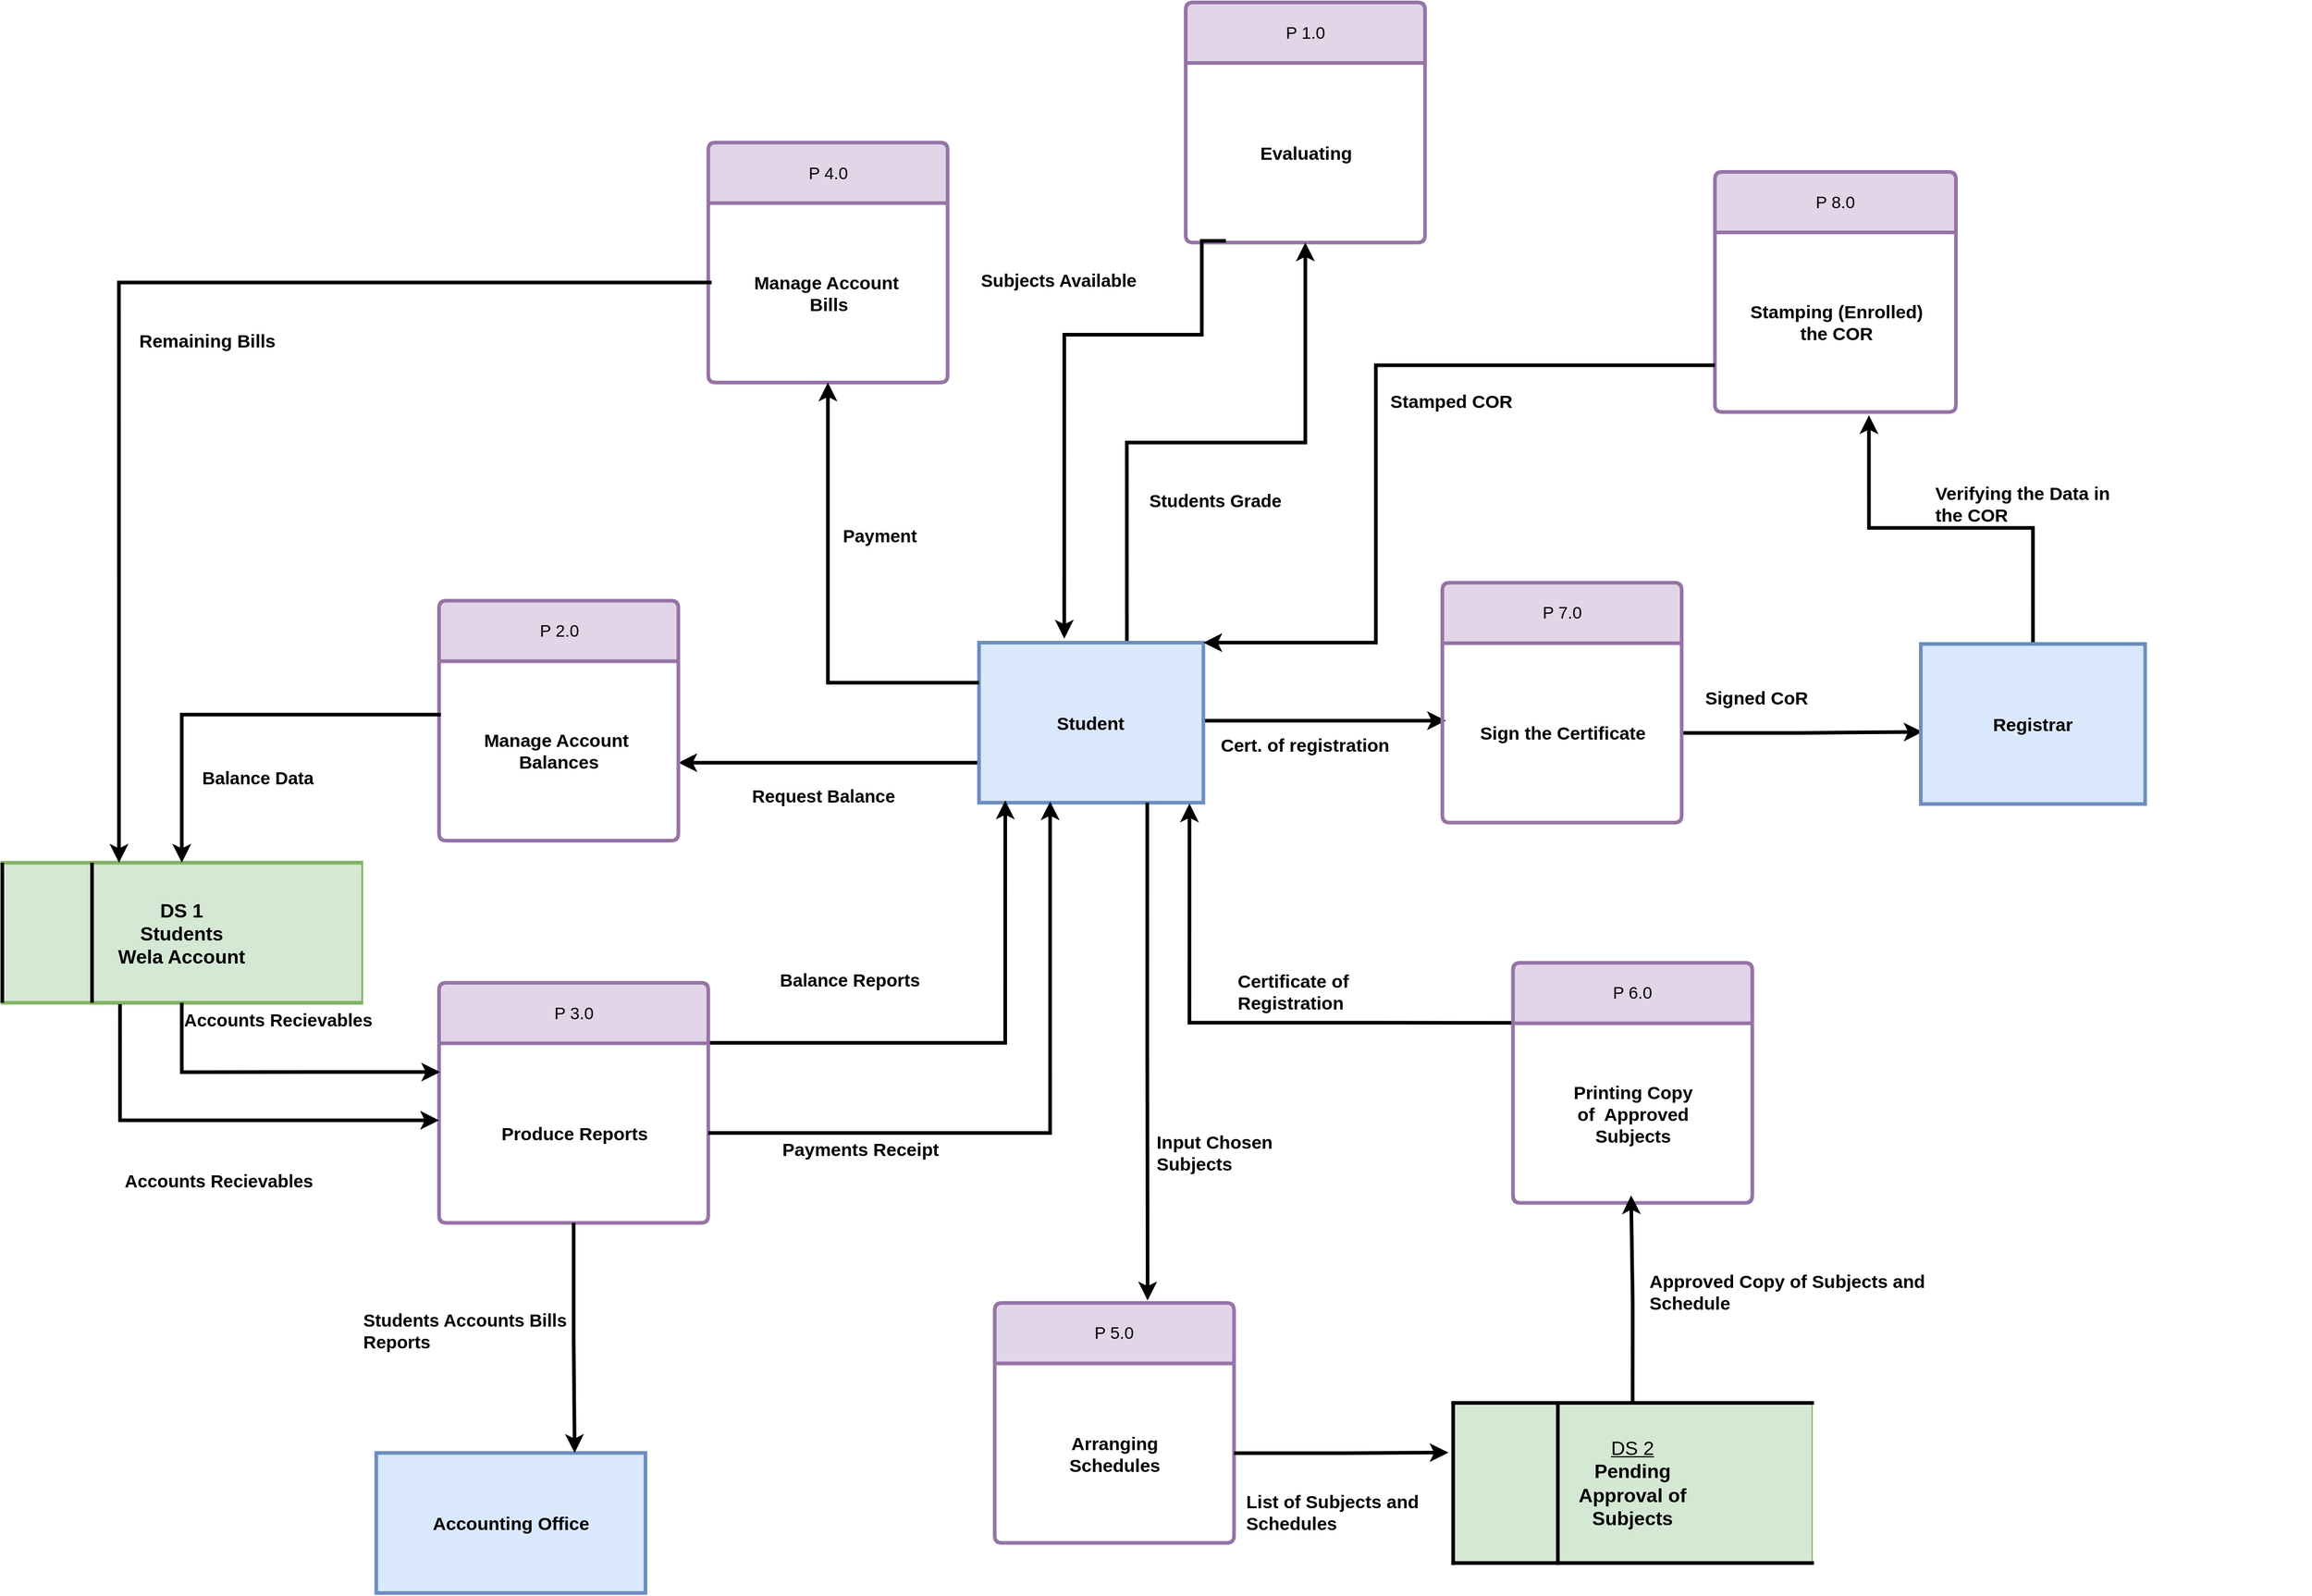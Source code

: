 <mxfile version="21.7.5" type="device">
  <diagram name="Page-1" id="HWuAZYa7vLfO5rIsiy_T">
    <mxGraphModel dx="3900" dy="2295" grid="1" gridSize="10" guides="1" tooltips="1" connect="1" arrows="1" fold="1" page="1" pageScale="1" pageWidth="850" pageHeight="1100" background="none" math="0" shadow="0">
      <root>
        <mxCell id="0" />
        <mxCell id="1" parent="0" />
        <mxCell id="aCHUNYjd5ONpfvqQWO-F-50" value="" style="group;strokeWidth=4;" vertex="1" connectable="0" parent="1">
          <mxGeometry x="-1160" y="-720" width="1811.795" height="1314" as="geometry" />
        </mxCell>
        <mxCell id="ft1NnIo1mKDG3LehBfM9-3" value="P 1.0" style="swimlane;childLayout=stackLayout;horizontal=1;startSize=50;horizontalStack=0;rounded=1;fontSize=14;fontStyle=0;strokeWidth=3;resizeParent=0;resizeLast=1;shadow=0;dashed=0;align=center;arcSize=4;whiteSpace=wrap;html=1;fillColor=#e1d5e7;strokeColor=#9673a6;" parent="aCHUNYjd5ONpfvqQWO-F-50" vertex="1">
          <mxGeometry x="883.038" width="197.603" height="198.34" as="geometry">
            <mxRectangle x="70" y="100" width="80" height="50" as="alternateBounds" />
          </mxGeometry>
        </mxCell>
        <mxCell id="ft1NnIo1mKDG3LehBfM9-15" value="&lt;b&gt;&lt;font style=&quot;font-size: 15px;&quot;&gt;Evaluating&lt;/font&gt;&lt;/b&gt;&lt;span id=&quot;docs-internal-guid-b16e1cdb-7fff-e0be-6e62-8dd086bc350d&quot;&gt;&lt;/span&gt;&lt;span id=&quot;docs-internal-guid-b16e1cdb-7fff-e0be-6e62-8dd086bc350d&quot;&gt;&lt;/span&gt;" style="text;html=1;align=center;verticalAlign=middle;resizable=0;points=[];autosize=1;" parent="ft1NnIo1mKDG3LehBfM9-3" vertex="1">
          <mxGeometry y="50" width="197.603" height="148.34" as="geometry" />
        </mxCell>
        <mxCell id="ft1NnIo1mKDG3LehBfM9-16" style="edgeStyle=orthogonalEdgeStyle;rounded=0;orthogonalLoop=1;jettySize=auto;html=1;strokeWidth=3;exitX=0.659;exitY=0.004;exitDx=0;exitDy=0;exitPerimeter=0;" parent="aCHUNYjd5ONpfvqQWO-F-50" source="ft1NnIo1mKDG3LehBfM9-4" target="ft1NnIo1mKDG3LehBfM9-15" edge="1">
          <mxGeometry relative="1" as="geometry" />
        </mxCell>
        <mxCell id="aCHUNYjd5ONpfvqQWO-F-174" style="edgeStyle=orthogonalEdgeStyle;rounded=0;orthogonalLoop=1;jettySize=auto;html=1;entryX=0.007;entryY=0.557;entryDx=0;entryDy=0;entryPerimeter=0;strokeWidth=3;" edge="1" parent="aCHUNYjd5ONpfvqQWO-F-50" source="aCHUNYjd5ONpfvqQWO-F-54">
          <mxGeometry relative="1" as="geometry">
            <mxPoint x="1491.379" y="602.626" as="targetPoint" />
          </mxGeometry>
        </mxCell>
        <mxCell id="aCHUNYjd5ONpfvqQWO-F-173" value="" style="group" vertex="1" connectable="0" parent="aCHUNYjd5ONpfvqQWO-F-50">
          <mxGeometry x="-20" y="115.698" width="1539.006" height="1198.302" as="geometry" />
        </mxCell>
        <mxCell id="aCHUNYjd5ONpfvqQWO-F-23" style="edgeStyle=orthogonalEdgeStyle;rounded=0;orthogonalLoop=1;jettySize=auto;html=1;exitX=0;exitY=0.75;exitDx=0;exitDy=0;strokeWidth=3;" edge="1" parent="aCHUNYjd5ONpfvqQWO-F-173" source="ft1NnIo1mKDG3LehBfM9-4">
          <mxGeometry relative="1" as="geometry">
            <mxPoint x="484.127" y="512.377" as="targetPoint" />
          </mxGeometry>
        </mxCell>
        <mxCell id="aCHUNYjd5ONpfvqQWO-F-51" style="edgeStyle=orthogonalEdgeStyle;rounded=0;orthogonalLoop=1;jettySize=auto;html=1;strokeWidth=3;exitX=0.988;exitY=0.488;exitDx=0;exitDy=0;exitPerimeter=0;" edge="1" parent="aCHUNYjd5ONpfvqQWO-F-173" source="ft1NnIo1mKDG3LehBfM9-4">
          <mxGeometry relative="1" as="geometry">
            <mxPoint x="925.076" y="477.721" as="sourcePoint" />
            <mxPoint x="1117.881" y="477.721" as="targetPoint" />
          </mxGeometry>
        </mxCell>
        <mxCell id="ft1NnIo1mKDG3LehBfM9-4" value="&lt;b&gt;&lt;font style=&quot;font-size: 15px;&quot;&gt;Student&lt;/font&gt;&lt;/b&gt;" style="rounded=0;whiteSpace=wrap;html=1;strokeWidth=3;fillColor=#dae8fc;strokeColor=#6c8ebf;" parent="aCHUNYjd5ONpfvqQWO-F-173" vertex="1">
          <mxGeometry x="732.366" y="413.208" width="185.253" height="132.226" as="geometry" />
        </mxCell>
        <mxCell id="ft1NnIo1mKDG3LehBfM9-17" value="&lt;b style=&quot;font-weight:normal;&quot; id=&quot;docs-internal-guid-39375290-7fff-3938-4612-e801096b2502&quot;&gt;&lt;span style=&quot;font-size: 11pt; font-family: Arial, sans-serif; color: rgb(0, 0, 0); background-color: transparent; font-weight: 700; font-style: normal; font-variant: normal; text-decoration: none; vertical-align: baseline;&quot;&gt;Students Grade&lt;/span&gt;&lt;/b&gt;" style="text;whiteSpace=wrap;html=1;" parent="aCHUNYjd5ONpfvqQWO-F-173" vertex="1">
          <mxGeometry x="870.688" y="280.981" width="172.903" height="47.932" as="geometry" />
        </mxCell>
        <mxCell id="aCHUNYjd5ONpfvqQWO-F-38" style="edgeStyle=orthogonalEdgeStyle;rounded=0;orthogonalLoop=1;jettySize=auto;html=1;entryX=0.38;entryY=-0.025;entryDx=0;entryDy=0;entryPerimeter=0;strokeWidth=3;exitX=0.168;exitY=0.991;exitDx=0;exitDy=0;exitPerimeter=0;" edge="1" parent="aCHUNYjd5ONpfvqQWO-F-173" source="ft1NnIo1mKDG3LehBfM9-15" target="ft1NnIo1mKDG3LehBfM9-4">
          <mxGeometry relative="1" as="geometry">
            <mxPoint x="802.762" y="380.151" as="targetPoint" />
            <mxPoint x="919.233" y="89.879" as="sourcePoint" />
            <Array as="points">
              <mxPoint x="916.312" y="158.758" />
              <mxPoint x="802.382" y="158.758" />
            </Array>
          </mxGeometry>
        </mxCell>
        <mxCell id="ft1NnIo1mKDG3LehBfM9-21" value="&lt;b style=&quot;font-weight:normal;&quot; id=&quot;docs-internal-guid-5a6dc2d1-7fff-d2d0-395e-1e1ae18f7ee9&quot;&gt;&lt;span style=&quot;font-size: 11pt; font-family: Arial, sans-serif; color: rgb(0, 0, 0); background-color: transparent; font-weight: 700; font-style: normal; font-variant: normal; text-decoration: none; vertical-align: baseline;&quot;&gt;Subjects Available&lt;/span&gt;&lt;/b&gt;" style="text;whiteSpace=wrap;html=1;" parent="aCHUNYjd5ONpfvqQWO-F-173" vertex="1">
          <mxGeometry x="732.368" y="99.173" width="144.02" height="28.855" as="geometry" />
        </mxCell>
        <mxCell id="ft1NnIo1mKDG3LehBfM9-22" value="P 2.0" style="swimlane;childLayout=stackLayout;horizontal=1;startSize=50;horizontalStack=0;rounded=1;fontSize=14;fontStyle=0;strokeWidth=3;resizeParent=0;resizeLast=1;shadow=0;dashed=0;align=center;arcSize=4;whiteSpace=wrap;html=1;fillColor=#e1d5e7;strokeColor=#9673a6;" parent="aCHUNYjd5ONpfvqQWO-F-173" vertex="1">
          <mxGeometry x="286.524" y="378.498" width="197.603" height="198.34" as="geometry">
            <mxRectangle x="70" y="100" width="80" height="50" as="alternateBounds" />
          </mxGeometry>
        </mxCell>
        <mxCell id="ft1NnIo1mKDG3LehBfM9-23" value="&lt;span style=&quot;font-size: 15px;&quot;&gt;&lt;b&gt;Manage Account&amp;nbsp;&lt;br&gt;Balances&lt;br&gt;&lt;/b&gt;&lt;/span&gt;" style="text;html=1;align=center;verticalAlign=middle;resizable=0;points=[];autosize=1;strokeColor=none;fillColor=none;" parent="ft1NnIo1mKDG3LehBfM9-22" vertex="1">
          <mxGeometry y="50" width="197.603" height="148.34" as="geometry" />
        </mxCell>
        <mxCell id="aCHUNYjd5ONpfvqQWO-F-26" style="edgeStyle=orthogonalEdgeStyle;rounded=0;orthogonalLoop=1;jettySize=auto;html=1;exitX=1;exitY=0.25;exitDx=0;exitDy=0;entryX=0.117;entryY=0.986;entryDx=0;entryDy=0;entryPerimeter=0;strokeWidth=3;" edge="1" parent="aCHUNYjd5ONpfvqQWO-F-173" source="ft1NnIo1mKDG3LehBfM9-29" target="ft1NnIo1mKDG3LehBfM9-4">
          <mxGeometry relative="1" as="geometry" />
        </mxCell>
        <mxCell id="ft1NnIo1mKDG3LehBfM9-29" value="P 3.0" style="swimlane;childLayout=stackLayout;horizontal=1;startSize=50;horizontalStack=0;rounded=1;fontSize=14;fontStyle=0;strokeWidth=3;resizeParent=0;resizeLast=1;shadow=0;dashed=0;align=center;arcSize=4;whiteSpace=wrap;html=1;fillColor=#e1d5e7;strokeColor=#9673a6;" parent="aCHUNYjd5ONpfvqQWO-F-173" vertex="1">
          <mxGeometry x="286.524" y="694.189" width="222.303" height="198.34" as="geometry">
            <mxRectangle x="70" y="100" width="80" height="50" as="alternateBounds" />
          </mxGeometry>
        </mxCell>
        <mxCell id="ft1NnIo1mKDG3LehBfM9-30" value="&lt;span style=&quot;font-size: 15px;&quot;&gt;&lt;b&gt;Produce Reports&lt;/b&gt;&lt;/span&gt;" style="text;html=1;align=center;verticalAlign=middle;resizable=0;points=[];autosize=1;strokeColor=none;fillColor=none;" parent="ft1NnIo1mKDG3LehBfM9-29" vertex="1">
          <mxGeometry y="50" width="222.303" height="148.34" as="geometry" />
        </mxCell>
        <mxCell id="ft1NnIo1mKDG3LehBfM9-32" style="edgeStyle=orthogonalEdgeStyle;rounded=0;orthogonalLoop=1;jettySize=auto;html=1;strokeWidth=3;entryX=0.317;entryY=0.992;entryDx=0;entryDy=0;entryPerimeter=0;" parent="aCHUNYjd5ONpfvqQWO-F-173" source="ft1NnIo1mKDG3LehBfM9-30" target="ft1NnIo1mKDG3LehBfM9-4" edge="1">
          <mxGeometry relative="1" as="geometry" />
        </mxCell>
        <mxCell id="ft1NnIo1mKDG3LehBfM9-33" value="&lt;b style=&quot;font-weight:normal;&quot; id=&quot;docs-internal-guid-5a6dc2d1-7fff-d2d0-395e-1e1ae18f7ee9&quot;&gt;&lt;span style=&quot;font-size: 11pt; font-family: Arial, sans-serif; color: rgb(0, 0, 0); background-color: transparent; font-weight: 700; font-style: normal; font-variant: normal; text-decoration: none; vertical-align: baseline;&quot;&gt;Request Balance&lt;/span&gt;&lt;/b&gt;" style="text;whiteSpace=wrap;html=1;rotation=0;" parent="aCHUNYjd5ONpfvqQWO-F-173" vertex="1">
          <mxGeometry x="543.408" y="525.6" width="197.603" height="66.113" as="geometry" />
        </mxCell>
        <mxCell id="ft1NnIo1mKDG3LehBfM9-34" value="" style="group;strokeWidth=3;fillColor=#d5e8d4;strokeColor=#82b366;" parent="aCHUNYjd5ONpfvqQWO-F-173" vertex="1" connectable="0">
          <mxGeometry y="595.019" width="222.303" height="115.698" as="geometry" />
        </mxCell>
        <mxCell id="ft1NnIo1mKDG3LehBfM9-35" value="&lt;span style=&quot;font-size: 16px;&quot;&gt;&lt;b&gt;DS 1&lt;br&gt;Students&lt;br&gt;Wela Account&lt;br&gt;&lt;/b&gt;&lt;/span&gt;" style="shape=partialRectangle;whiteSpace=wrap;html=1;left=0;right=0;fillColor=#d5e8d4;strokeWidth=3;strokeColor=#82b366;" parent="ft1NnIo1mKDG3LehBfM9-34" vertex="1">
          <mxGeometry x="-74.101" width="296.404" height="115.698" as="geometry" />
        </mxCell>
        <mxCell id="ft1NnIo1mKDG3LehBfM9-36" value="" style="endArrow=none;html=1;rounded=0;exitX=0.25;exitY=1;exitDx=0;exitDy=0;entryX=0.25;entryY=0;entryDx=0;entryDy=0;strokeWidth=3;" parent="ft1NnIo1mKDG3LehBfM9-34" source="ft1NnIo1mKDG3LehBfM9-35" target="ft1NnIo1mKDG3LehBfM9-35" edge="1">
          <mxGeometry width="50" height="50" relative="1" as="geometry">
            <mxPoint x="231.566" y="173.547" as="sourcePoint" />
            <mxPoint x="324.192" y="49.585" as="targetPoint" />
          </mxGeometry>
        </mxCell>
        <mxCell id="ft1NnIo1mKDG3LehBfM9-37" value="" style="endArrow=none;html=1;rounded=0;exitX=0;exitY=1;exitDx=0;exitDy=0;entryX=0;entryY=0;entryDx=0;entryDy=0;strokeWidth=3;" parent="ft1NnIo1mKDG3LehBfM9-34" source="ft1NnIo1mKDG3LehBfM9-35" target="ft1NnIo1mKDG3LehBfM9-35" edge="1">
          <mxGeometry width="50" height="50" relative="1" as="geometry">
            <mxPoint x="74.101" y="173.547" as="sourcePoint" />
            <mxPoint x="74.101" y="24.792" as="targetPoint" />
          </mxGeometry>
        </mxCell>
        <mxCell id="ft1NnIo1mKDG3LehBfM9-31" style="edgeStyle=orthogonalEdgeStyle;rounded=0;orthogonalLoop=1;jettySize=auto;html=1;exitX=0.328;exitY=1.01;exitDx=0;exitDy=0;strokeWidth=3;entryX=0;entryY=0.429;entryDx=0;entryDy=0;entryPerimeter=0;exitPerimeter=0;" parent="aCHUNYjd5ONpfvqQWO-F-173" source="ft1NnIo1mKDG3LehBfM9-35" target="ft1NnIo1mKDG3LehBfM9-30" edge="1">
          <mxGeometry relative="1" as="geometry">
            <mxPoint x="175.373" y="834.679" as="targetPoint" />
            <Array as="points">
              <mxPoint x="23" y="808" />
            </Array>
          </mxGeometry>
        </mxCell>
        <mxCell id="aCHUNYjd5ONpfvqQWO-F-25" style="edgeStyle=orthogonalEdgeStyle;rounded=0;orthogonalLoop=1;jettySize=auto;html=1;entryX=0.5;entryY=0;entryDx=0;entryDy=0;strokeWidth=3;exitX=0.008;exitY=0.298;exitDx=0;exitDy=0;exitPerimeter=0;" edge="1" parent="aCHUNYjd5ONpfvqQWO-F-173" source="ft1NnIo1mKDG3LehBfM9-23" target="ft1NnIo1mKDG3LehBfM9-35">
          <mxGeometry relative="1" as="geometry">
            <mxPoint x="284.054" y="495.849" as="sourcePoint" />
          </mxGeometry>
        </mxCell>
        <mxCell id="ft1NnIo1mKDG3LehBfM9-38" value="&lt;font face=&quot;Arial, sans-serif&quot;&gt;&lt;span style=&quot;font-size: 14.667px;&quot;&gt;&lt;b&gt;Balance Data&lt;/b&gt;&lt;/span&gt;&lt;/font&gt;" style="text;whiteSpace=wrap;html=1;" parent="aCHUNYjd5ONpfvqQWO-F-173" vertex="1">
          <mxGeometry x="88.921" y="510.725" width="197.603" height="66.113" as="geometry" />
        </mxCell>
        <mxCell id="ft1NnIo1mKDG3LehBfM9-40" value="&lt;font face=&quot;Arial, sans-serif&quot;&gt;&lt;span style=&quot;font-size: 14.667px;&quot;&gt;&lt;b&gt;Balance Reports&lt;/b&gt;&lt;/span&gt;&lt;/font&gt;" style="text;whiteSpace=wrap;html=1;" parent="aCHUNYjd5ONpfvqQWO-F-173" vertex="1">
          <mxGeometry x="565.638" y="677.66" width="197.603" height="66.113" as="geometry" />
        </mxCell>
        <mxCell id="ft1NnIo1mKDG3LehBfM9-46" value="&lt;font face=&quot;Arial, sans-serif&quot;&gt;&lt;span style=&quot;font-size: 14.667px;&quot;&gt;&lt;b&gt;Payment&lt;/b&gt;&lt;/span&gt;&lt;/font&gt;" style="text;whiteSpace=wrap;html=1;" parent="aCHUNYjd5ONpfvqQWO-F-173" vertex="1">
          <mxGeometry x="617.509" y="310.732" width="197.603" height="66.113" as="geometry" />
        </mxCell>
        <mxCell id="ft1NnIo1mKDG3LehBfM9-50" value="&lt;b&gt;&lt;font style=&quot;font-size: 15px;&quot;&gt;Accounting Office&lt;/font&gt;&lt;/b&gt;" style="rounded=0;whiteSpace=wrap;html=1;strokeWidth=3;fillColor=#dae8fc;strokeColor=#6c8ebf;" parent="aCHUNYjd5ONpfvqQWO-F-173" vertex="1">
          <mxGeometry x="234.653" y="1082.604" width="222.303" height="115.698" as="geometry" />
        </mxCell>
        <mxCell id="aCHUNYjd5ONpfvqQWO-F-34" style="edgeStyle=orthogonalEdgeStyle;rounded=0;orthogonalLoop=1;jettySize=auto;html=1;entryX=0.737;entryY=0;entryDx=0;entryDy=0;entryPerimeter=0;strokeWidth=3;" edge="1" parent="aCHUNYjd5ONpfvqQWO-F-173" source="ft1NnIo1mKDG3LehBfM9-29" target="ft1NnIo1mKDG3LehBfM9-50">
          <mxGeometry relative="1" as="geometry" />
        </mxCell>
        <mxCell id="ft1NnIo1mKDG3LehBfM9-58" value="&lt;span style=&quot;font-size: 15px;&quot;&gt;&lt;b&gt;Remaining Bills&lt;/b&gt;&lt;/span&gt;" style="text;whiteSpace=wrap;html=1;" parent="aCHUNYjd5ONpfvqQWO-F-173" vertex="1">
          <mxGeometry x="37.051" y="148.755" width="197.603" height="66.113" as="geometry" />
        </mxCell>
        <mxCell id="aCHUNYjd5ONpfvqQWO-F-1" value="P 5.0" style="swimlane;childLayout=stackLayout;horizontal=1;startSize=50;horizontalStack=0;rounded=1;fontSize=14;fontStyle=0;strokeWidth=3;resizeParent=0;resizeLast=1;shadow=0;dashed=0;align=center;arcSize=4;whiteSpace=wrap;html=1;fillColor=#e1d5e7;strokeColor=#9673a6;" vertex="1" parent="aCHUNYjd5ONpfvqQWO-F-173">
          <mxGeometry x="745.333" y="958.642" width="197.603" height="198.34" as="geometry">
            <mxRectangle x="70" y="100" width="80" height="50" as="alternateBounds" />
          </mxGeometry>
        </mxCell>
        <mxCell id="aCHUNYjd5ONpfvqQWO-F-2" value="&lt;span style=&quot;font-size: 15px;&quot;&gt;&lt;b&gt;Arranging &lt;br&gt;Schedules&lt;/b&gt;&lt;/span&gt;" style="text;html=1;align=center;verticalAlign=middle;resizable=0;points=[];autosize=1;strokeColor=none;fillColor=none;" vertex="1" parent="aCHUNYjd5ONpfvqQWO-F-1">
          <mxGeometry y="50" width="197.603" height="148.34" as="geometry" />
        </mxCell>
        <mxCell id="aCHUNYjd5ONpfvqQWO-F-4" value="&lt;font face=&quot;Arial, sans-serif&quot;&gt;&lt;span style=&quot;font-size: 15px;&quot;&gt;&lt;b&gt;Input Chosen Subjects&lt;/b&gt;&lt;/span&gt;&lt;/font&gt;" style="text;whiteSpace=wrap;html=1;" vertex="1" parent="aCHUNYjd5ONpfvqQWO-F-173">
          <mxGeometry x="876.863" y="809.887" width="160.552" height="66.113" as="geometry" />
        </mxCell>
        <mxCell id="aCHUNYjd5ONpfvqQWO-F-8" value="" style="group;fillColor=#d5e8d4;strokeColor=#82b366;" vertex="1" connectable="0" parent="aCHUNYjd5ONpfvqQWO-F-173">
          <mxGeometry x="1123.866" y="1041.283" width="296.404" height="132.226" as="geometry" />
        </mxCell>
        <mxCell id="aCHUNYjd5ONpfvqQWO-F-6" value="&lt;span style=&quot;font-size: 16px;&quot;&gt;&lt;u&gt;DS 2&lt;/u&gt;&lt;br&gt;&lt;b&gt;Pending &lt;/b&gt;&lt;br&gt;&lt;b&gt;Approval of&lt;/b&gt;&lt;br&gt;&lt;b&gt;Subjects&lt;/b&gt;&lt;br&gt;&lt;/span&gt;" style="shape=partialRectangle;whiteSpace=wrap;html=1;left=0;right=0;fillColor=none;strokeWidth=3;" vertex="1" parent="aCHUNYjd5ONpfvqQWO-F-8">
          <mxGeometry width="296.404" height="132.226" as="geometry" />
        </mxCell>
        <mxCell id="aCHUNYjd5ONpfvqQWO-F-7" value="" style="shape=partialRectangle;whiteSpace=wrap;html=1;top=0;bottom=0;fillColor=none;strokeWidth=3;" vertex="1" parent="aCHUNYjd5ONpfvqQWO-F-8">
          <mxGeometry width="86.451" height="132.226" as="geometry" />
        </mxCell>
        <mxCell id="aCHUNYjd5ONpfvqQWO-F-13" value="&lt;font face=&quot;Arial, sans-serif&quot;&gt;&lt;span style=&quot;font-size: 15px;&quot;&gt;&lt;b&gt;List of Subjects and Schedules&lt;/b&gt;&lt;/span&gt;&lt;/font&gt;" style="text;whiteSpace=wrap;html=1;" vertex="1" parent="aCHUNYjd5ONpfvqQWO-F-173">
          <mxGeometry x="950.964" y="1107.396" width="148.202" height="66.113" as="geometry" />
        </mxCell>
        <mxCell id="aCHUNYjd5ONpfvqQWO-F-44" style="edgeStyle=orthogonalEdgeStyle;rounded=0;orthogonalLoop=1;jettySize=auto;html=1;exitX=0;exitY=0.25;exitDx=0;exitDy=0;entryX=0.938;entryY=1.005;entryDx=0;entryDy=0;entryPerimeter=0;strokeWidth=3;" edge="1" parent="aCHUNYjd5ONpfvqQWO-F-173" source="aCHUNYjd5ONpfvqQWO-F-14" target="ft1NnIo1mKDG3LehBfM9-4">
          <mxGeometry relative="1" as="geometry" />
        </mxCell>
        <mxCell id="aCHUNYjd5ONpfvqQWO-F-14" value="P 6.0" style="swimlane;childLayout=stackLayout;horizontal=1;startSize=50;horizontalStack=0;rounded=1;fontSize=14;fontStyle=0;strokeWidth=3;resizeParent=0;resizeLast=1;shadow=0;dashed=0;align=center;arcSize=4;whiteSpace=wrap;html=1;fillColor=#e1d5e7;strokeColor=#9673a6;" vertex="1" parent="aCHUNYjd5ONpfvqQWO-F-173">
          <mxGeometry x="1173.267" y="677.66" width="197.603" height="198.34" as="geometry">
            <mxRectangle x="70" y="100" width="80" height="50" as="alternateBounds" />
          </mxGeometry>
        </mxCell>
        <mxCell id="aCHUNYjd5ONpfvqQWO-F-15" value="&lt;span style=&quot;font-size: 15px;&quot;&gt;&lt;b&gt;Printing Copy &lt;br&gt;of&amp;nbsp; Approved &lt;br&gt;Subjects&lt;/b&gt;&lt;/span&gt;" style="text;html=1;align=center;verticalAlign=middle;resizable=0;points=[];autosize=1;strokeColor=none;fillColor=none;" vertex="1" parent="aCHUNYjd5ONpfvqQWO-F-14">
          <mxGeometry y="50" width="197.603" height="148.34" as="geometry" />
        </mxCell>
        <mxCell id="aCHUNYjd5ONpfvqQWO-F-20" value="&lt;font face=&quot;Arial, sans-serif&quot;&gt;&lt;span style=&quot;font-size: 15px;&quot;&gt;&lt;b&gt;Certificate of Registration&lt;/b&gt;&lt;/span&gt;&lt;/font&gt;" style="text;whiteSpace=wrap;html=1;rotation=0;" vertex="1" parent="aCHUNYjd5ONpfvqQWO-F-173">
          <mxGeometry x="944.171" y="677.661" width="161.791" height="39.123" as="geometry" />
        </mxCell>
        <mxCell id="aCHUNYjd5ONpfvqQWO-F-21" value="&lt;font face=&quot;Arial, sans-serif&quot;&gt;&lt;span style=&quot;font-size: 14.667px;&quot;&gt;&lt;b&gt;Accounts Recievables&lt;/b&gt;&lt;/span&gt;&lt;/font&gt;" style="text;whiteSpace=wrap;html=1;" vertex="1" parent="aCHUNYjd5ONpfvqQWO-F-173">
          <mxGeometry x="24.7" y="842.95" width="197.6" height="37.05" as="geometry" />
        </mxCell>
        <mxCell id="aCHUNYjd5ONpfvqQWO-F-22" value="&lt;font face=&quot;Arial, sans-serif&quot;&gt;&lt;span style=&quot;font-size: 14.667px;&quot;&gt;&lt;b&gt;Students Accounts Bills Reports&lt;/b&gt;&lt;/span&gt;&lt;/font&gt;" style="text;whiteSpace=wrap;html=1;" vertex="1" parent="aCHUNYjd5ONpfvqQWO-F-173">
          <mxGeometry x="222.303" y="958.642" width="197.603" height="66.113" as="geometry" />
        </mxCell>
        <mxCell id="aCHUNYjd5ONpfvqQWO-F-42" style="edgeStyle=orthogonalEdgeStyle;rounded=0;orthogonalLoop=1;jettySize=auto;html=1;exitX=0.75;exitY=1;exitDx=0;exitDy=0;strokeWidth=3;entryX=0.639;entryY=-0.01;entryDx=0;entryDy=0;entryPerimeter=0;" edge="1" parent="aCHUNYjd5ONpfvqQWO-F-173" source="ft1NnIo1mKDG3LehBfM9-4" target="aCHUNYjd5ONpfvqQWO-F-1">
          <mxGeometry relative="1" as="geometry">
            <mxPoint x="865.748" y="961.947" as="targetPoint" />
          </mxGeometry>
        </mxCell>
        <mxCell id="aCHUNYjd5ONpfvqQWO-F-29" style="edgeStyle=orthogonalEdgeStyle;rounded=0;orthogonalLoop=1;jettySize=auto;html=1;exitX=0.5;exitY=1;exitDx=0;exitDy=0;entryX=0.004;entryY=0.372;entryDx=0;entryDy=0;entryPerimeter=0;strokeWidth=3;" edge="1" parent="aCHUNYjd5ONpfvqQWO-F-173" source="ft1NnIo1mKDG3LehBfM9-35" target="ft1NnIo1mKDG3LehBfM9-29">
          <mxGeometry relative="1" as="geometry" />
        </mxCell>
        <mxCell id="aCHUNYjd5ONpfvqQWO-F-32" value="&lt;font face=&quot;Arial, sans-serif&quot;&gt;&lt;span style=&quot;font-size: 14.667px;&quot;&gt;&lt;b&gt;Accounts Recievables&lt;/b&gt;&lt;/span&gt;&lt;/font&gt;" style="text;whiteSpace=wrap;html=1;" vertex="1" parent="aCHUNYjd5ONpfvqQWO-F-173">
          <mxGeometry x="74.101" y="710.717" width="197.603" height="66.113" as="geometry" />
        </mxCell>
        <mxCell id="aCHUNYjd5ONpfvqQWO-F-39" value="P 4.0" style="swimlane;childLayout=stackLayout;horizontal=1;startSize=50;horizontalStack=0;rounded=1;fontSize=14;fontStyle=0;strokeWidth=3;resizeParent=0;resizeLast=1;shadow=0;dashed=0;align=center;arcSize=4;whiteSpace=wrap;html=1;fillColor=#e1d5e7;strokeColor=#9673a6;" vertex="1" parent="aCHUNYjd5ONpfvqQWO-F-173">
          <mxGeometry x="508.827" width="197.603" height="198.34" as="geometry">
            <mxRectangle x="70" y="100" width="80" height="50" as="alternateBounds" />
          </mxGeometry>
        </mxCell>
        <mxCell id="aCHUNYjd5ONpfvqQWO-F-40" value="&lt;span style=&quot;font-size: 15px;&quot;&gt;&lt;b&gt;Manage Account&amp;nbsp;&lt;br&gt;Bills&lt;br&gt;&lt;/b&gt;&lt;/span&gt;" style="text;html=1;align=center;verticalAlign=middle;resizable=0;points=[];autosize=1;strokeColor=none;fillColor=none;" vertex="1" parent="aCHUNYjd5ONpfvqQWO-F-39">
          <mxGeometry y="50" width="197.603" height="148.34" as="geometry" />
        </mxCell>
        <mxCell id="aCHUNYjd5ONpfvqQWO-F-43" style="edgeStyle=orthogonalEdgeStyle;rounded=0;orthogonalLoop=1;jettySize=auto;html=1;strokeWidth=3;" edge="1" parent="aCHUNYjd5ONpfvqQWO-F-173" source="aCHUNYjd5ONpfvqQWO-F-2">
          <mxGeometry relative="1" as="geometry">
            <mxPoint x="1120" y="1082.302" as="targetPoint" />
          </mxGeometry>
        </mxCell>
        <mxCell id="aCHUNYjd5ONpfvqQWO-F-45" style="edgeStyle=orthogonalEdgeStyle;rounded=0;orthogonalLoop=1;jettySize=auto;html=1;exitX=0.5;exitY=0;exitDx=0;exitDy=0;strokeWidth=3;" edge="1" parent="aCHUNYjd5ONpfvqQWO-F-173" source="aCHUNYjd5ONpfvqQWO-F-6">
          <mxGeometry relative="1" as="geometry">
            <mxPoint x="1270.762" y="869.802" as="targetPoint" />
          </mxGeometry>
        </mxCell>
        <mxCell id="aCHUNYjd5ONpfvqQWO-F-46" value="&lt;font face=&quot;Arial, sans-serif&quot;&gt;&lt;span style=&quot;font-size: 15px;&quot;&gt;&lt;b&gt;Approved Copy of Subjects and Schedule&lt;/b&gt;&lt;/span&gt;&lt;/font&gt;" style="text;whiteSpace=wrap;html=1;" vertex="1" parent="aCHUNYjd5ONpfvqQWO-F-173">
          <mxGeometry x="1284.419" y="925.585" width="234.653" height="66.113" as="geometry" />
        </mxCell>
        <mxCell id="aCHUNYjd5ONpfvqQWO-F-48" value="P 7.0" style="swimlane;childLayout=stackLayout;horizontal=1;startSize=50;horizontalStack=0;rounded=1;fontSize=14;fontStyle=0;strokeWidth=3;resizeParent=0;resizeLast=1;shadow=0;dashed=0;align=center;arcSize=4;whiteSpace=wrap;html=1;fillColor=#e1d5e7;strokeColor=#9673a6;" vertex="1" parent="aCHUNYjd5ONpfvqQWO-F-173">
          <mxGeometry x="1114.956" y="363.623" width="197.603" height="198.34" as="geometry">
            <mxRectangle x="70" y="100" width="80" height="50" as="alternateBounds" />
          </mxGeometry>
        </mxCell>
        <mxCell id="aCHUNYjd5ONpfvqQWO-F-54" value="&lt;span style=&quot;font-size: 15px;&quot;&gt;&lt;b&gt;Sign the Certificate&lt;br&gt;&lt;/b&gt;&lt;/span&gt;" style="text;html=1;align=center;verticalAlign=middle;resizable=0;points=[];autosize=1;strokeColor=none;fillColor=none;" vertex="1" parent="aCHUNYjd5ONpfvqQWO-F-48">
          <mxGeometry y="50" width="197.603" height="148.34" as="geometry" />
        </mxCell>
        <mxCell id="ft1NnIo1mKDG3LehBfM9-24" style="edgeStyle=orthogonalEdgeStyle;rounded=0;orthogonalLoop=1;jettySize=auto;html=1;exitX=0;exitY=0.25;exitDx=0;exitDy=0;strokeWidth=3;" parent="aCHUNYjd5ONpfvqQWO-F-173" source="ft1NnIo1mKDG3LehBfM9-4" target="aCHUNYjd5ONpfvqQWO-F-40" edge="1">
          <mxGeometry relative="1" as="geometry">
            <mxPoint x="496.477" y="446.264" as="targetPoint" />
          </mxGeometry>
        </mxCell>
        <mxCell id="ft1NnIo1mKDG3LehBfM9-26" style="edgeStyle=orthogonalEdgeStyle;rounded=0;orthogonalLoop=1;jettySize=auto;html=1;strokeWidth=3;entryX=0.325;entryY=0;entryDx=0;entryDy=0;entryPerimeter=0;exitX=0.014;exitY=0.443;exitDx=0;exitDy=0;exitPerimeter=0;" parent="aCHUNYjd5ONpfvqQWO-F-173" source="aCHUNYjd5ONpfvqQWO-F-40" target="ft1NnIo1mKDG3LehBfM9-35" edge="1">
          <mxGeometry relative="1" as="geometry">
            <mxPoint x="12.35" y="578.491" as="targetPoint" />
            <mxPoint x="518.708" y="132.226" as="sourcePoint" />
          </mxGeometry>
        </mxCell>
        <mxCell id="aCHUNYjd5ONpfvqQWO-F-52" value="&lt;font face=&quot;Arial, sans-serif&quot;&gt;&lt;span style=&quot;font-size: 15px;&quot;&gt;&lt;b&gt;Cert. of registration&lt;/b&gt;&lt;/span&gt;&lt;/font&gt;" style="text;whiteSpace=wrap;html=1;rotation=0;" vertex="1" parent="aCHUNYjd5ONpfvqQWO-F-173">
          <mxGeometry x="929.964" y="482.354" width="161.791" height="39.123" as="geometry" />
        </mxCell>
        <mxCell id="aCHUNYjd5ONpfvqQWO-F-284" value="&lt;font face=&quot;Arial, sans-serif&quot;&gt;&lt;span style=&quot;font-size: 15px;&quot;&gt;&lt;b&gt;Signed CoR&lt;/b&gt;&lt;/span&gt;&lt;/font&gt;" style="text;whiteSpace=wrap;html=1;rotation=0;" vertex="1" parent="aCHUNYjd5ONpfvqQWO-F-173">
          <mxGeometry x="1330.004" y="443.234" width="161.791" height="39.123" as="geometry" />
        </mxCell>
        <mxCell id="aCHUNYjd5ONpfvqQWO-F-426" value="P 8.0" style="swimlane;childLayout=stackLayout;horizontal=1;startSize=50;horizontalStack=0;rounded=1;fontSize=14;fontStyle=0;strokeWidth=3;resizeParent=0;resizeLast=1;shadow=0;dashed=0;align=center;arcSize=4;whiteSpace=wrap;html=1;fillColor=#e1d5e7;strokeColor=#9673a6;" vertex="1" parent="aCHUNYjd5ONpfvqQWO-F-173">
          <mxGeometry x="1340.006" y="24.303" width="199" height="198.34" as="geometry">
            <mxRectangle x="70" y="100" width="80" height="50" as="alternateBounds" />
          </mxGeometry>
        </mxCell>
        <mxCell id="aCHUNYjd5ONpfvqQWO-F-427" value="&lt;span style=&quot;font-size: 15px;&quot;&gt;&lt;b&gt;Stamping (Enrolled) &lt;br&gt;the COR&lt;br&gt;&lt;/b&gt;&lt;/span&gt;" style="text;html=1;align=center;verticalAlign=middle;resizable=0;points=[];autosize=1;strokeColor=none;fillColor=none;" vertex="1" parent="aCHUNYjd5ONpfvqQWO-F-426">
          <mxGeometry y="50" width="199" height="148.34" as="geometry" />
        </mxCell>
        <mxCell id="aCHUNYjd5ONpfvqQWO-F-432" style="edgeStyle=orthogonalEdgeStyle;rounded=0;orthogonalLoop=1;jettySize=auto;html=1;entryX=1;entryY=0;entryDx=0;entryDy=0;strokeWidth=3;" edge="1" parent="aCHUNYjd5ONpfvqQWO-F-173" source="aCHUNYjd5ONpfvqQWO-F-427" target="ft1NnIo1mKDG3LehBfM9-4">
          <mxGeometry relative="1" as="geometry">
            <Array as="points">
              <mxPoint x="1060" y="184" />
              <mxPoint x="1060" y="413" />
            </Array>
          </mxGeometry>
        </mxCell>
        <mxCell id="aCHUNYjd5ONpfvqQWO-F-437" value="&lt;font face=&quot;Arial, sans-serif&quot;&gt;&lt;span style=&quot;font-size: 15px;&quot;&gt;&lt;b&gt;Stamped COR&lt;/b&gt;&lt;/span&gt;&lt;/font&gt;" style="text;whiteSpace=wrap;html=1;rotation=0;" vertex="1" parent="aCHUNYjd5ONpfvqQWO-F-173">
          <mxGeometry x="1070.004" y="198.344" width="161.791" height="39.123" as="geometry" />
        </mxCell>
        <mxCell id="aCHUNYjd5ONpfvqQWO-F-430" style="edgeStyle=orthogonalEdgeStyle;rounded=0;orthogonalLoop=1;jettySize=auto;html=1;exitX=0.5;exitY=0;exitDx=0;exitDy=0;entryX=0.639;entryY=1.018;entryDx=0;entryDy=0;entryPerimeter=0;strokeWidth=3;" edge="1" parent="aCHUNYjd5ONpfvqQWO-F-50" source="aCHUNYjd5ONpfvqQWO-F-425" target="aCHUNYjd5ONpfvqQWO-F-427">
          <mxGeometry relative="1" as="geometry" />
        </mxCell>
        <mxCell id="aCHUNYjd5ONpfvqQWO-F-425" value="&lt;span style=&quot;font-size: 15px;&quot;&gt;&lt;b&gt;Registrar&lt;/b&gt;&lt;/span&gt;" style="rounded=0;whiteSpace=wrap;html=1;strokeWidth=3;fillColor=#dae8fc;strokeColor=#6c8ebf;" vertex="1" parent="aCHUNYjd5ONpfvqQWO-F-50">
          <mxGeometry x="1489.996" y="529.996" width="185.253" height="132.226" as="geometry" />
        </mxCell>
        <mxCell id="aCHUNYjd5ONpfvqQWO-F-438" value="&lt;font face=&quot;Arial, sans-serif&quot;&gt;&lt;span style=&quot;font-size: 15px;&quot;&gt;&lt;b&gt;Verifying the Data in the COR&lt;/b&gt;&lt;/span&gt;&lt;/font&gt;" style="text;whiteSpace=wrap;html=1;rotation=0;" vertex="1" parent="aCHUNYjd5ONpfvqQWO-F-50">
          <mxGeometry x="1500.004" y="390.003" width="161.791" height="39.123" as="geometry" />
        </mxCell>
        <mxCell id="ft1NnIo1mKDG3LehBfM9-49" value="&lt;font size=&quot;1&quot; face=&quot;Arial, sans-serif&quot;&gt;&lt;b style=&quot;font-size: 15px;&quot;&gt;Payments Receipt&lt;/b&gt;&lt;/font&gt;" style="text;whiteSpace=wrap;html=1;rotation=0;" parent="1" vertex="1">
          <mxGeometry x="-611.69" y="212.108" width="179.7" height="37.06" as="geometry" />
        </mxCell>
      </root>
    </mxGraphModel>
  </diagram>
</mxfile>
